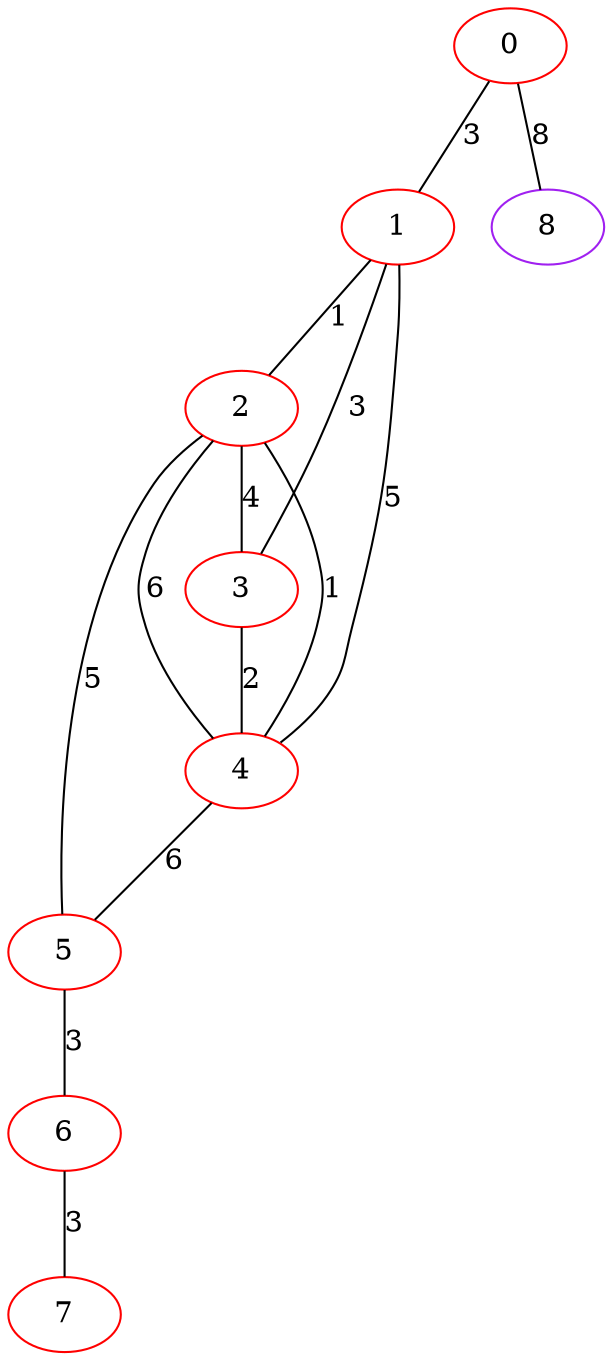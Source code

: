 graph "" {
0 [color=red, weight=1];
1 [color=red, weight=1];
2 [color=red, weight=1];
3 [color=red, weight=1];
4 [color=red, weight=1];
5 [color=red, weight=1];
6 [color=red, weight=1];
7 [color=red, weight=1];
8 [color=purple, weight=4];
0 -- 8  [key=0, label=8];
0 -- 1  [key=0, label=3];
1 -- 2  [key=0, label=1];
1 -- 3  [key=0, label=3];
1 -- 4  [key=0, label=5];
2 -- 3  [key=0, label=4];
2 -- 4  [key=0, label=1];
2 -- 4  [key=1, label=6];
2 -- 5  [key=0, label=5];
3 -- 4  [key=0, label=2];
4 -- 5  [key=0, label=6];
5 -- 6  [key=0, label=3];
6 -- 7  [key=0, label=3];
}
